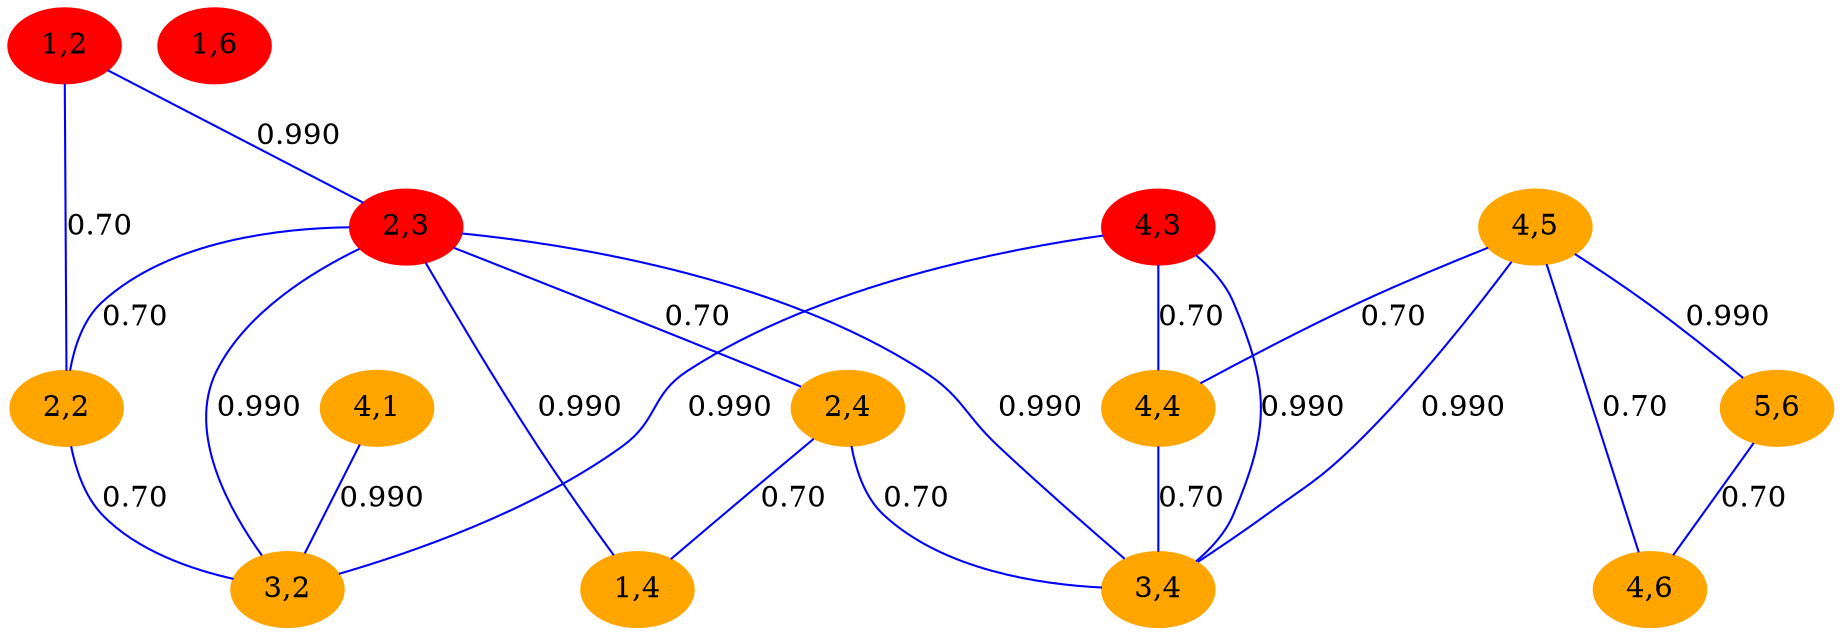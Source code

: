 strict graph G {
  1 [ style="filled" label="4,3" color="red" shape="ellipse" ];
  2 [ style="filled" label="1,2" color="red" shape="ellipse" ];
  3 [ style="filled" label="1,6" color="red" shape="ellipse" ];
  4 [ style="filled" label="2,3" color="red" shape="ellipse" ];
  5 [ style="filled" label="4,5" color="orange" shape="ellipse" ];
  6 [ style="filled" label="2,2" color="orange" shape="ellipse" ];
  7 [ style="filled" label="5,6" color="orange" shape="ellipse" ];
  8 [ style="filled" label="2,4" color="orange" shape="ellipse" ];
  9 [ style="filled" label="4,6" color="orange" shape="ellipse" ];
  10 [ style="filled" label="4,4" color="orange" shape="ellipse" ];
  11 [ style="filled" label="4,1" color="orange" shape="ellipse" ];
  12 [ style="filled" label="1,4" color="orange" shape="ellipse" ];
  13 [ style="filled" label="3,2" color="orange" shape="ellipse" ];
  14 [ style="filled" label="3,4" color="orange" shape="ellipse" ];
  1 -- 10 [ color="blue" label="0.70" ];
  1 -- 13 [ color="blue" label="0.990" ];
  1 -- 14 [ color="blue" label="0.990" ];
  2 -- 4 [ color="blue" label="0.990" ];
  2 -- 6 [ color="blue" label="0.70" ];
  4 -- 6 [ color="blue" label="0.70" ];
  4 -- 8 [ color="blue" label="0.70" ];
  4 -- 12 [ color="blue" label="0.990" ];
  4 -- 13 [ color="blue" label="0.990" ];
  4 -- 14 [ color="blue" label="0.990" ];
  5 -- 7 [ color="blue" label="0.990" ];
  5 -- 9 [ color="blue" label="0.70" ];
  5 -- 10 [ color="blue" label="0.70" ];
  5 -- 14 [ color="blue" label="0.990" ];
  6 -- 13 [ color="blue" label="0.70" ];
  7 -- 9 [ color="blue" label="0.70" ];
  8 -- 12 [ color="blue" label="0.70" ];
  8 -- 14 [ color="blue" label="0.70" ];
  10 -- 14 [ color="blue" label="0.70" ];
  11 -- 13 [ color="blue" label="0.990" ];
}
